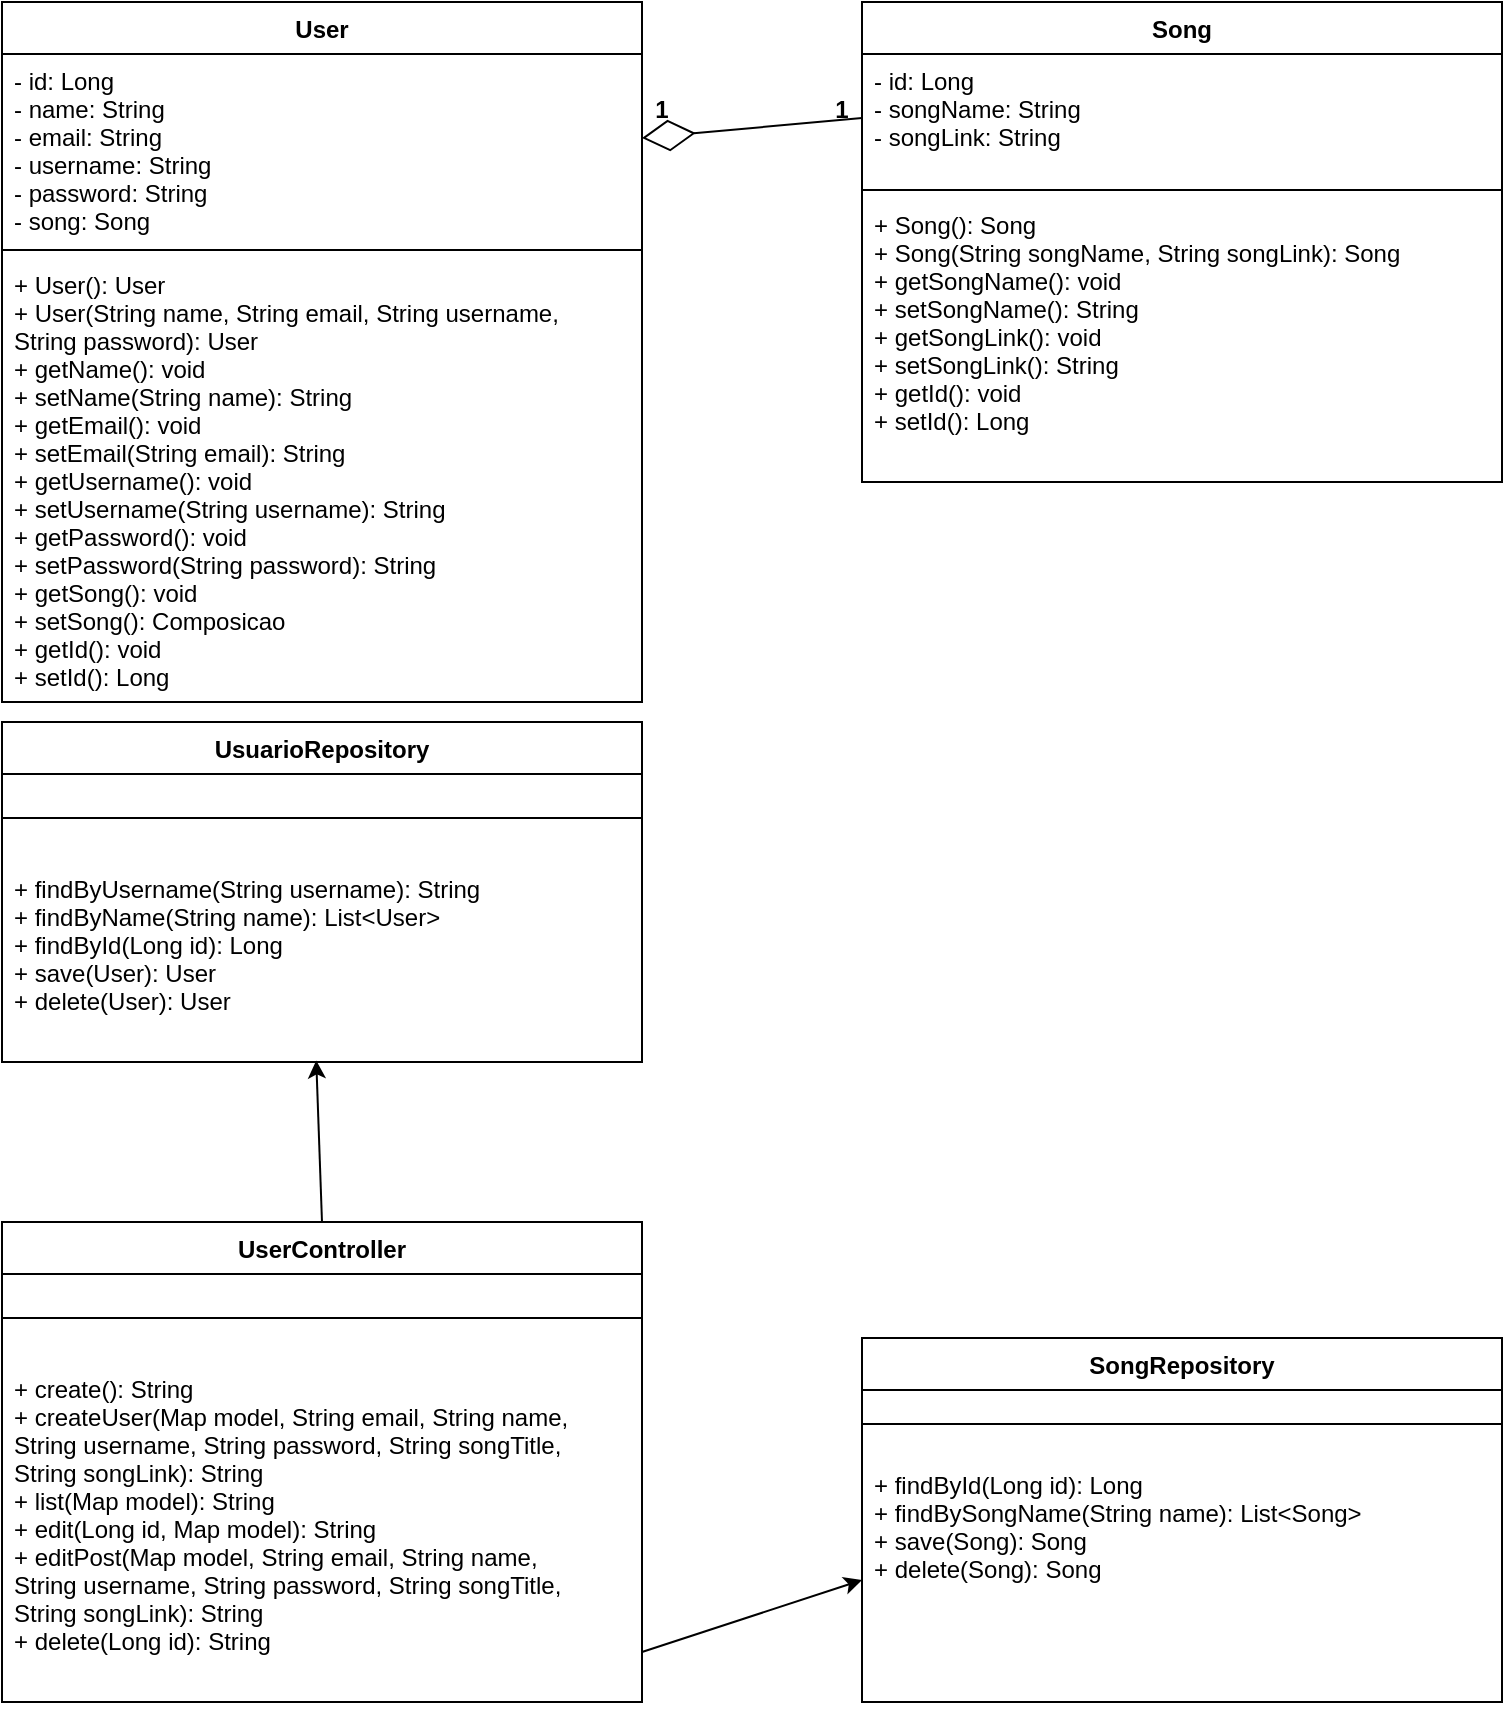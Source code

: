 <mxfile version="14.7.6" type="github">
  <diagram id="JYylptXItskjPRS8s5tQ" name="Page-1">
    <mxGraphModel dx="786" dy="445" grid="1" gridSize="10" guides="1" tooltips="1" connect="1" arrows="1" fold="1" page="1" pageScale="1" pageWidth="850" pageHeight="1100" math="0" shadow="0">
      <root>
        <mxCell id="0" />
        <mxCell id="1" parent="0" />
        <mxCell id="DAYWACB98tQwwMl1dbcq-2" value="User" style="swimlane;fontStyle=1;align=center;verticalAlign=top;childLayout=stackLayout;horizontal=1;startSize=26;horizontalStack=0;resizeParent=1;resizeParentMax=0;resizeLast=0;collapsible=1;marginBottom=0;" parent="1" vertex="1">
          <mxGeometry x="40" y="40" width="320" height="350" as="geometry" />
        </mxCell>
        <mxCell id="DAYWACB98tQwwMl1dbcq-3" value="- id: Long&#xa;- name: String&#xa;- email: String&#xa;- username: String&#xa;- password: String&#xa;- song: Song" style="text;strokeColor=none;fillColor=none;align=left;verticalAlign=top;spacingLeft=4;spacingRight=4;overflow=hidden;rotatable=0;points=[[0,0.5],[1,0.5]];portConstraint=eastwest;" parent="DAYWACB98tQwwMl1dbcq-2" vertex="1">
          <mxGeometry y="26" width="320" height="94" as="geometry" />
        </mxCell>
        <mxCell id="DAYWACB98tQwwMl1dbcq-4" value="" style="line;strokeWidth=1;fillColor=none;align=left;verticalAlign=middle;spacingTop=-1;spacingLeft=3;spacingRight=3;rotatable=0;labelPosition=right;points=[];portConstraint=eastwest;" parent="DAYWACB98tQwwMl1dbcq-2" vertex="1">
          <mxGeometry y="120" width="320" height="8" as="geometry" />
        </mxCell>
        <mxCell id="DAYWACB98tQwwMl1dbcq-5" value="+ User(): User&#xa;+ User(String name, String email, String username,&#xa;String password): User&#xa;+ getName(): void&#xa;+ setName(String name): String&#xa;+ getEmail(): void&#xa;+ setEmail(String email): String&#xa;+ getUsername(): void&#xa;+ setUsername(String username): String&#xa;+ getPassword(): void&#xa;+ setPassword(String password): String&#xa;+ getSong(): void&#xa;+ setSong(): Composicao&#xa;+ getId(): void&#xa;+ setId(): Long" style="text;strokeColor=none;fillColor=none;align=left;verticalAlign=top;spacingLeft=4;spacingRight=4;overflow=hidden;rotatable=0;points=[[0,0.5],[1,0.5]];portConstraint=eastwest;" parent="DAYWACB98tQwwMl1dbcq-2" vertex="1">
          <mxGeometry y="128" width="320" height="222" as="geometry" />
        </mxCell>
        <mxCell id="DAYWACB98tQwwMl1dbcq-10" value="Song" style="swimlane;fontStyle=1;align=center;verticalAlign=top;childLayout=stackLayout;horizontal=1;startSize=26;horizontalStack=0;resizeParent=1;resizeParentMax=0;resizeLast=0;collapsible=1;marginBottom=0;" parent="1" vertex="1">
          <mxGeometry x="470" y="40" width="320" height="240" as="geometry" />
        </mxCell>
        <mxCell id="DAYWACB98tQwwMl1dbcq-11" value="- id: Long&#xa;- songName: String&#xa;- songLink: String" style="text;strokeColor=none;fillColor=none;align=left;verticalAlign=top;spacingLeft=4;spacingRight=4;overflow=hidden;rotatable=0;points=[[0,0.5],[1,0.5]];portConstraint=eastwest;" parent="DAYWACB98tQwwMl1dbcq-10" vertex="1">
          <mxGeometry y="26" width="320" height="64" as="geometry" />
        </mxCell>
        <mxCell id="DAYWACB98tQwwMl1dbcq-12" value="" style="line;strokeWidth=1;fillColor=none;align=left;verticalAlign=middle;spacingTop=-1;spacingLeft=3;spacingRight=3;rotatable=0;labelPosition=right;points=[];portConstraint=eastwest;" parent="DAYWACB98tQwwMl1dbcq-10" vertex="1">
          <mxGeometry y="90" width="320" height="8" as="geometry" />
        </mxCell>
        <mxCell id="DAYWACB98tQwwMl1dbcq-13" value="+ Song(): Song&#xa;+ Song(String songName, String songLink): Song&#xa;+ getSongName(): void&#xa;+ setSongName(): String&#xa;+ getSongLink(): void&#xa;+ setSongLink(): String&#xa;+ getId(): void&#xa;+ setId(): Long" style="text;strokeColor=none;fillColor=none;align=left;verticalAlign=top;spacingLeft=4;spacingRight=4;overflow=hidden;rotatable=0;points=[[0,0.5],[1,0.5]];portConstraint=eastwest;" parent="DAYWACB98tQwwMl1dbcq-10" vertex="1">
          <mxGeometry y="98" width="320" height="142" as="geometry" />
        </mxCell>
        <mxCell id="DAYWACB98tQwwMl1dbcq-14" value="" style="endArrow=diamondThin;endFill=0;endSize=24;html=1;exitX=0;exitY=0.5;exitDx=0;exitDy=0;" parent="1" source="DAYWACB98tQwwMl1dbcq-11" edge="1">
          <mxGeometry width="160" relative="1" as="geometry">
            <mxPoint x="320" y="230" as="sourcePoint" />
            <mxPoint x="360" y="108" as="targetPoint" />
          </mxGeometry>
        </mxCell>
        <mxCell id="DAYWACB98tQwwMl1dbcq-16" value="1" style="text;align=center;fontStyle=1;verticalAlign=middle;spacingLeft=3;spacingRight=3;strokeColor=none;rotatable=0;points=[[0,0.5],[1,0.5]];portConstraint=eastwest;" parent="1" vertex="1">
          <mxGeometry x="330" y="80" width="80" height="26" as="geometry" />
        </mxCell>
        <mxCell id="DAYWACB98tQwwMl1dbcq-17" value="1" style="text;align=center;fontStyle=1;verticalAlign=middle;spacingLeft=3;spacingRight=3;strokeColor=none;rotatable=0;points=[[0,0.5],[1,0.5]];portConstraint=eastwest;" parent="1" vertex="1">
          <mxGeometry x="420" y="80" width="80" height="26" as="geometry" />
        </mxCell>
        <mxCell id="DAYWACB98tQwwMl1dbcq-18" value="UsuarioRepository" style="swimlane;fontStyle=1;align=center;verticalAlign=top;childLayout=stackLayout;horizontal=1;startSize=26;horizontalStack=0;resizeParent=1;resizeParentMax=0;resizeLast=0;collapsible=1;marginBottom=0;" parent="1" vertex="1">
          <mxGeometry x="40" y="400" width="320" height="170" as="geometry" />
        </mxCell>
        <mxCell id="DAYWACB98tQwwMl1dbcq-20" value="" style="line;strokeWidth=1;fillColor=none;align=left;verticalAlign=middle;spacingTop=-1;spacingLeft=3;spacingRight=3;rotatable=0;labelPosition=right;points=[];portConstraint=eastwest;" parent="DAYWACB98tQwwMl1dbcq-18" vertex="1">
          <mxGeometry y="26" width="320" height="44" as="geometry" />
        </mxCell>
        <mxCell id="DAYWACB98tQwwMl1dbcq-21" value="+ findByUsername(String username): String&#xa;+ findByName(String name): List&lt;User&gt;&#xa;+ findById(Long id): Long&#xa;+ save(User): User&#xa;+ delete(User): User" style="text;strokeColor=none;fillColor=none;align=left;verticalAlign=top;spacingLeft=4;spacingRight=4;overflow=hidden;rotatable=0;points=[[0,0.5],[1,0.5]];portConstraint=eastwest;" parent="DAYWACB98tQwwMl1dbcq-18" vertex="1">
          <mxGeometry y="70" width="320" height="100" as="geometry" />
        </mxCell>
        <mxCell id="DAYWACB98tQwwMl1dbcq-22" value="SongRepository" style="swimlane;fontStyle=1;align=center;verticalAlign=top;childLayout=stackLayout;horizontal=1;startSize=26;horizontalStack=0;resizeParent=1;resizeParentMax=0;resizeLast=0;collapsible=1;marginBottom=0;" parent="1" vertex="1">
          <mxGeometry x="470" y="708" width="320" height="182" as="geometry" />
        </mxCell>
        <mxCell id="DAYWACB98tQwwMl1dbcq-24" value="" style="line;strokeWidth=1;fillColor=none;align=left;verticalAlign=middle;spacingTop=-1;spacingLeft=3;spacingRight=3;rotatable=0;labelPosition=right;points=[];portConstraint=eastwest;" parent="DAYWACB98tQwwMl1dbcq-22" vertex="1">
          <mxGeometry y="26" width="320" height="34" as="geometry" />
        </mxCell>
        <mxCell id="DAYWACB98tQwwMl1dbcq-25" value="+ findById(Long id): Long&#xa;+ findBySongName(String name): List&lt;Song&gt;&#xa;+ save(Song): Song&#xa;+ delete(Song): Song" style="text;strokeColor=none;fillColor=none;align=left;verticalAlign=top;spacingLeft=4;spacingRight=4;overflow=hidden;rotatable=0;points=[[0,0.5],[1,0.5]];portConstraint=eastwest;" parent="DAYWACB98tQwwMl1dbcq-22" vertex="1">
          <mxGeometry y="60" width="320" height="122" as="geometry" />
        </mxCell>
        <mxCell id="C93LtU7R9s-vd266RMyt-1" value="UserController" style="swimlane;fontStyle=1;align=center;verticalAlign=top;childLayout=stackLayout;horizontal=1;startSize=26;horizontalStack=0;resizeParent=1;resizeParentMax=0;resizeLast=0;collapsible=1;marginBottom=0;" parent="1" vertex="1">
          <mxGeometry x="40" y="650" width="320" height="240" as="geometry" />
        </mxCell>
        <mxCell id="C93LtU7R9s-vd266RMyt-2" value="" style="line;strokeWidth=1;fillColor=none;align=left;verticalAlign=middle;spacingTop=-1;spacingLeft=3;spacingRight=3;rotatable=0;labelPosition=right;points=[];portConstraint=eastwest;" parent="C93LtU7R9s-vd266RMyt-1" vertex="1">
          <mxGeometry y="26" width="320" height="44" as="geometry" />
        </mxCell>
        <mxCell id="C93LtU7R9s-vd266RMyt-3" value="+ create(): String&#xa;+ createUser(Map model, String email, String name,&#xa;String username, String password, String songTitle,&#xa;String songLink): String&#xa;+ list(Map model): String&#xa;+ edit(Long id, Map model): String&#xa;+ editPost(Map model, String email, String name,&#xa;String username, String password, String songTitle,&#xa;String songLink): String&#xa;+ delete(Long id): String" style="text;strokeColor=none;fillColor=none;align=left;verticalAlign=top;spacingLeft=4;spacingRight=4;overflow=hidden;rotatable=0;points=[[0,0.5],[1,0.5]];portConstraint=eastwest;" parent="C93LtU7R9s-vd266RMyt-1" vertex="1">
          <mxGeometry y="70" width="320" height="170" as="geometry" />
        </mxCell>
        <mxCell id="C93LtU7R9s-vd266RMyt-5" value="" style="endArrow=classic;html=1;entryX=0.491;entryY=0.992;entryDx=0;entryDy=0;entryPerimeter=0;exitX=0.5;exitY=0;exitDx=0;exitDy=0;" parent="1" source="C93LtU7R9s-vd266RMyt-1" target="DAYWACB98tQwwMl1dbcq-21" edge="1">
          <mxGeometry width="50" height="50" relative="1" as="geometry">
            <mxPoint x="380" y="680" as="sourcePoint" />
            <mxPoint x="430" y="630" as="targetPoint" />
          </mxGeometry>
        </mxCell>
        <mxCell id="C93LtU7R9s-vd266RMyt-6" value="" style="endArrow=classic;html=1;entryX=0;entryY=0.5;entryDx=0;entryDy=0;exitX=1;exitY=0.853;exitDx=0;exitDy=0;exitPerimeter=0;" parent="1" source="C93LtU7R9s-vd266RMyt-3" target="DAYWACB98tQwwMl1dbcq-25" edge="1">
          <mxGeometry width="50" height="50" relative="1" as="geometry">
            <mxPoint x="210" y="690" as="sourcePoint" />
            <mxPoint x="207.12" y="601.024" as="targetPoint" />
          </mxGeometry>
        </mxCell>
      </root>
    </mxGraphModel>
  </diagram>
</mxfile>
